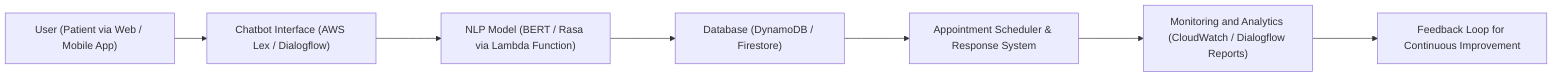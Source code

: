 graph LR
    A["User (Patient via Web / Mobile App)"] --> B["Chatbot Interface (AWS Lex / Dialogflow)"]
    B ---> C["NLP Model (BERT / Rasa via Lambda Function)"]
    C ---> D["Database (DynamoDB / Firestore)"]
    D ---> E["Appointment Scheduler & Response System"]
    E ---> F["Monitoring and Analytics (CloudWatch / Dialogflow Reports)"]
    F ---> G["Feedback Loop for Continuous Improvement"]